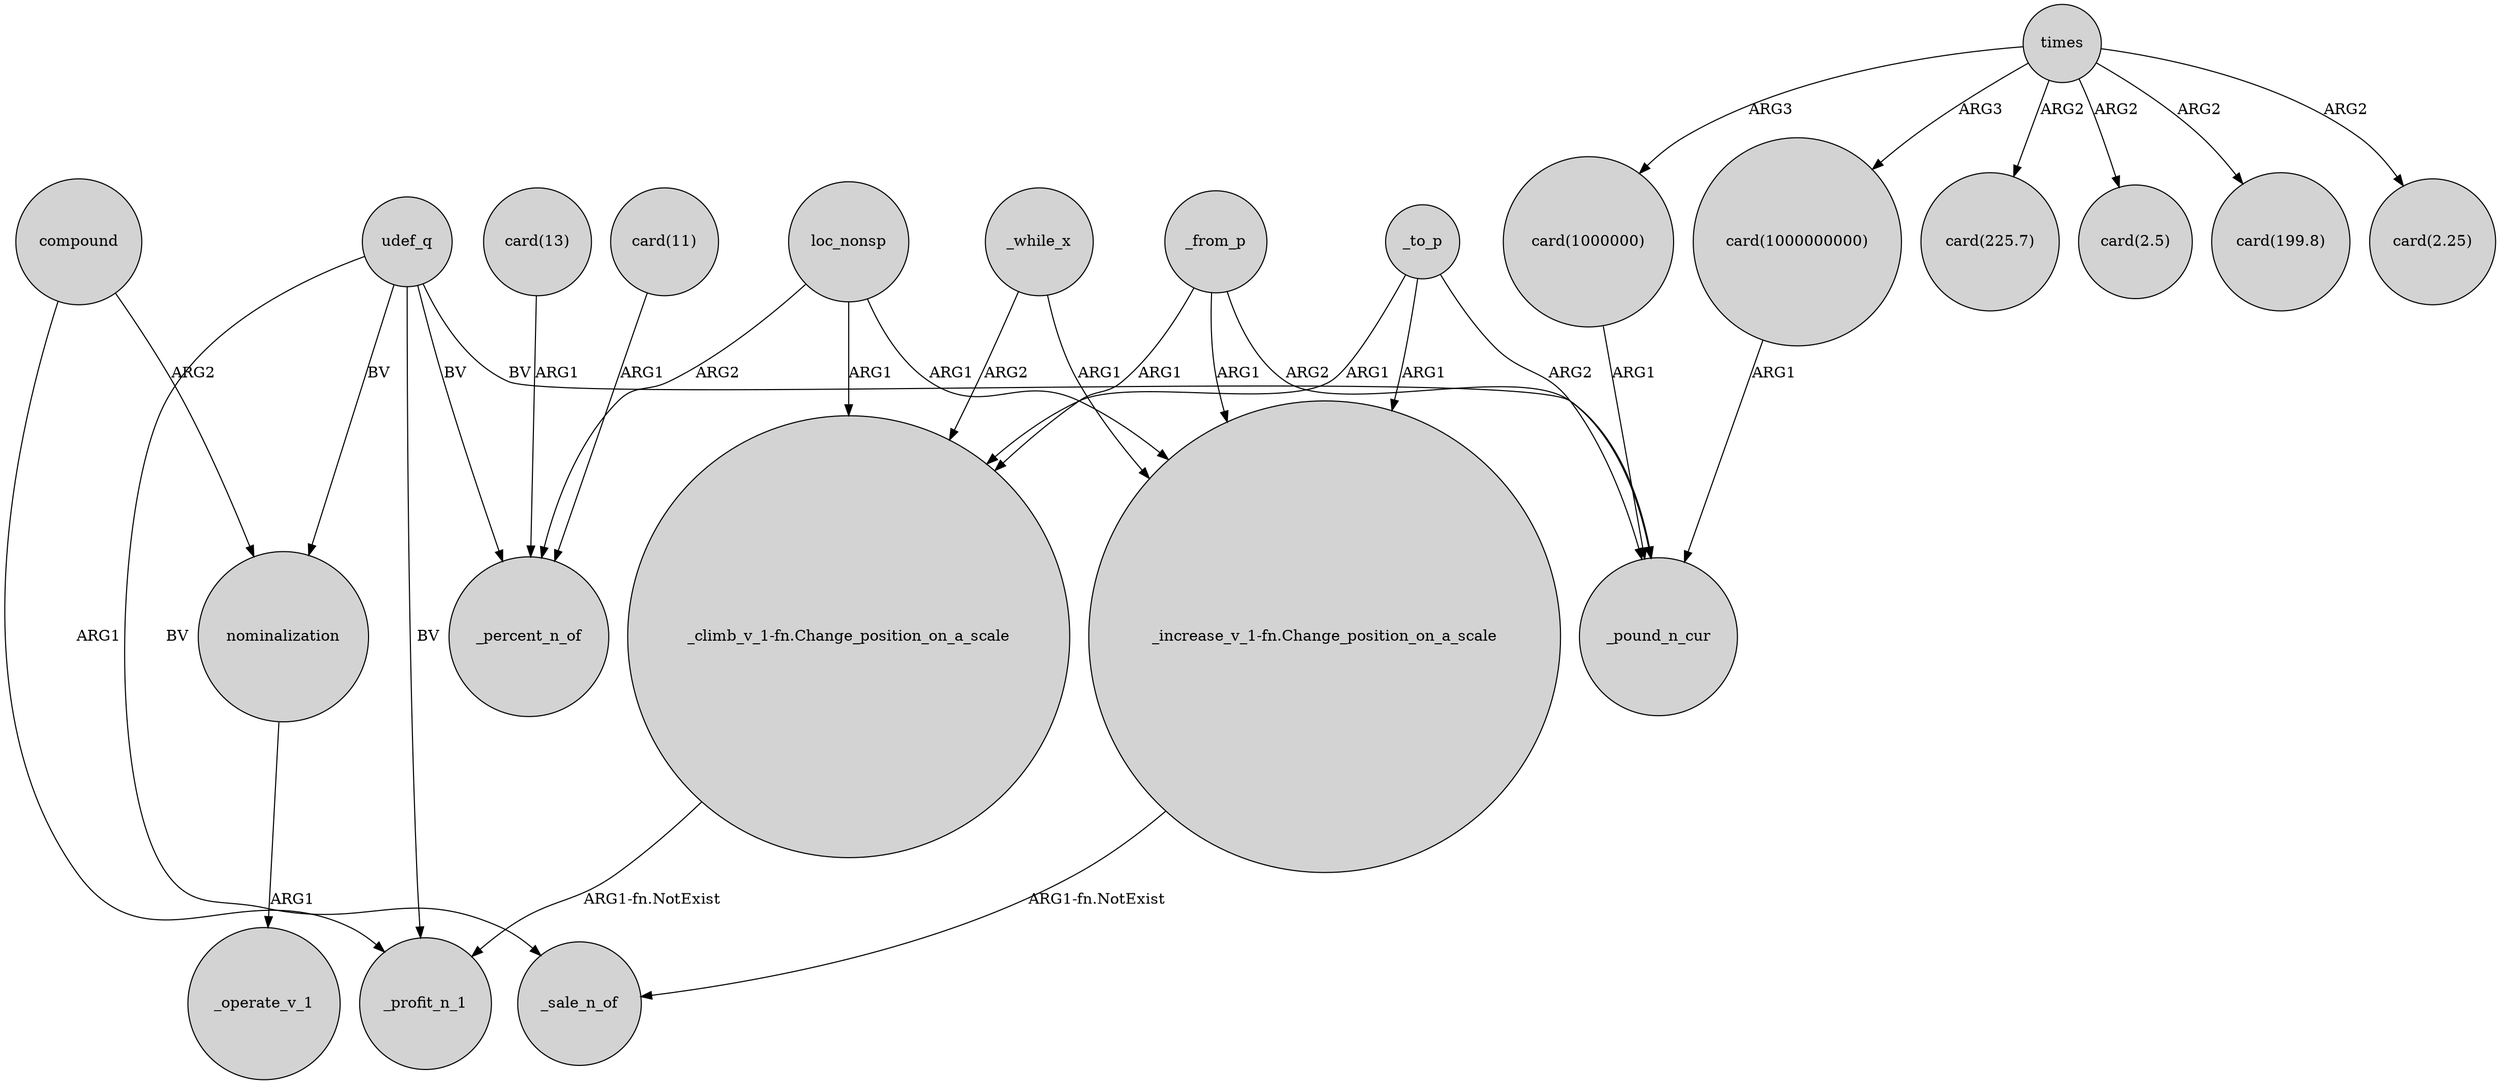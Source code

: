 digraph {
	node [shape=circle style=filled]
	"card(11)" -> _percent_n_of [label=ARG1]
	nominalization -> _operate_v_1 [label=ARG1]
	_while_x -> "_climb_v_1-fn.Change_position_on_a_scale" [label=ARG2]
	"card(1000000)" -> _pound_n_cur [label=ARG1]
	loc_nonsp -> "_climb_v_1-fn.Change_position_on_a_scale" [label=ARG1]
	times -> "card(225.7)" [label=ARG2]
	compound -> _profit_n_1 [label=ARG1]
	_to_p -> "_climb_v_1-fn.Change_position_on_a_scale" [label=ARG1]
	compound -> nominalization [label=ARG2]
	udef_q -> _pound_n_cur [label=BV]
	_from_p -> _pound_n_cur [label=ARG2]
	"_climb_v_1-fn.Change_position_on_a_scale" -> _profit_n_1 [label="ARG1-fn.NotExist"]
	loc_nonsp -> "_increase_v_1-fn.Change_position_on_a_scale" [label=ARG1]
	times -> "card(1000000000)" [label=ARG3]
	_to_p -> "_increase_v_1-fn.Change_position_on_a_scale" [label=ARG1]
	times -> "card(1000000)" [label=ARG3]
	loc_nonsp -> _percent_n_of [label=ARG2]
	_while_x -> "_increase_v_1-fn.Change_position_on_a_scale" [label=ARG1]
	times -> "card(2.5)" [label=ARG2]
	_from_p -> "_increase_v_1-fn.Change_position_on_a_scale" [label=ARG1]
	udef_q -> nominalization [label=BV]
	times -> "card(199.8)" [label=ARG2]
	"card(1000000000)" -> _pound_n_cur [label=ARG1]
	udef_q -> _sale_n_of [label=BV]
	"_increase_v_1-fn.Change_position_on_a_scale" -> _sale_n_of [label="ARG1-fn.NotExist"]
	"card(13)" -> _percent_n_of [label=ARG1]
	_from_p -> "_climb_v_1-fn.Change_position_on_a_scale" [label=ARG1]
	times -> "card(2.25)" [label=ARG2]
	udef_q -> _profit_n_1 [label=BV]
	udef_q -> _percent_n_of [label=BV]
	_to_p -> _pound_n_cur [label=ARG2]
}
